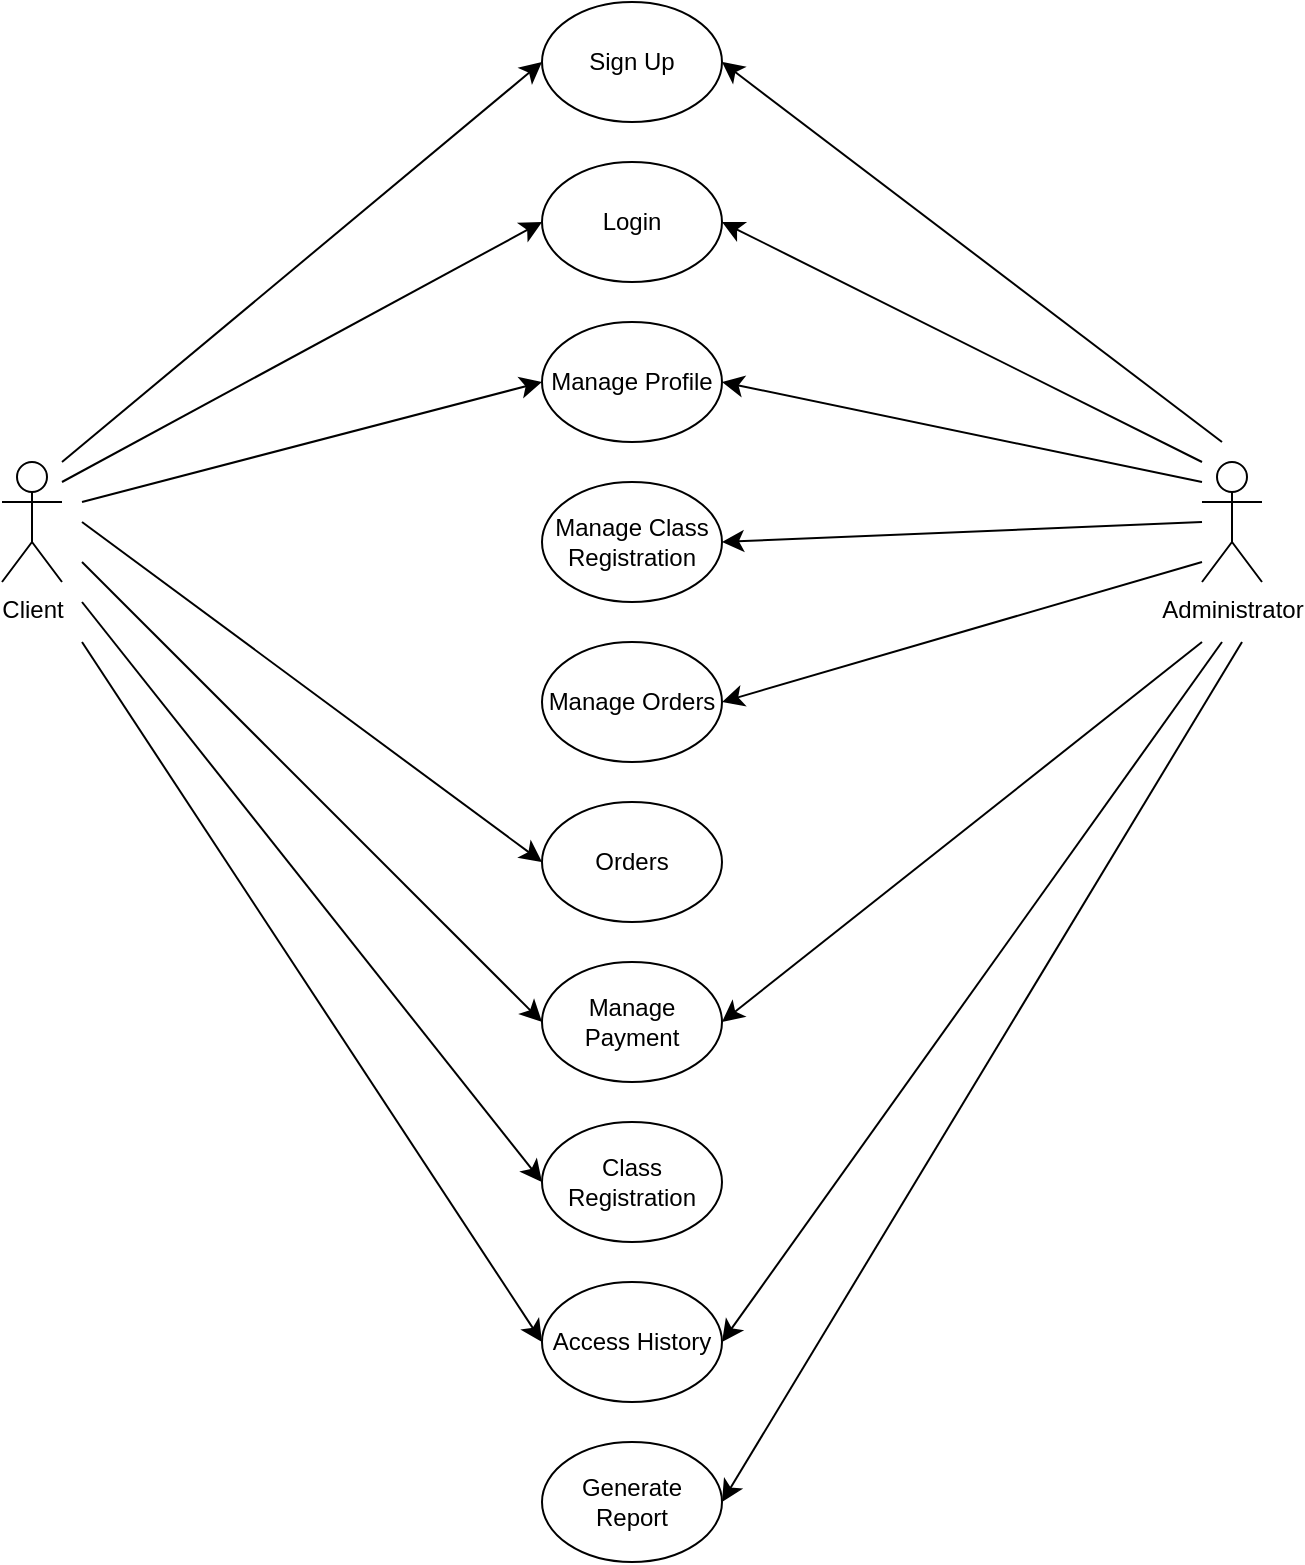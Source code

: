<mxfile version="25.0.3">
  <diagram name="Page-1" id="4Q0C3-sA8KDyXb6D_Klg">
    <mxGraphModel dx="1023" dy="953" grid="1" gridSize="10" guides="1" tooltips="1" connect="1" arrows="1" fold="1" page="1" pageScale="1" pageWidth="850" pageHeight="1100" math="0" shadow="0">
      <root>
        <mxCell id="0" />
        <mxCell id="1" parent="0" />
        <mxCell id="p6e5jBbzX7TUTisnzlLE-1" value="Client" style="shape=umlActor;verticalLabelPosition=bottom;verticalAlign=top;html=1;outlineConnect=0;" parent="1" vertex="1">
          <mxGeometry x="80" y="370" width="30" height="60" as="geometry" />
        </mxCell>
        <mxCell id="p6e5jBbzX7TUTisnzlLE-2" value="Sign Up" style="ellipse;whiteSpace=wrap;html=1;" parent="1" vertex="1">
          <mxGeometry x="350" y="140" width="90" height="60" as="geometry" />
        </mxCell>
        <mxCell id="p6e5jBbzX7TUTisnzlLE-3" value="Login" style="ellipse;whiteSpace=wrap;html=1;" parent="1" vertex="1">
          <mxGeometry x="350" y="220" width="90" height="60" as="geometry" />
        </mxCell>
        <mxCell id="p6e5jBbzX7TUTisnzlLE-4" value="Manage Profile" style="ellipse;whiteSpace=wrap;html=1;" parent="1" vertex="1">
          <mxGeometry x="350" y="300" width="90" height="60" as="geometry" />
        </mxCell>
        <mxCell id="p6e5jBbzX7TUTisnzlLE-5" value="Generate Report" style="ellipse;whiteSpace=wrap;html=1;" parent="1" vertex="1">
          <mxGeometry x="350" y="860" width="90" height="60" as="geometry" />
        </mxCell>
        <mxCell id="p6e5jBbzX7TUTisnzlLE-6" value="Manage Orders" style="ellipse;whiteSpace=wrap;html=1;" parent="1" vertex="1">
          <mxGeometry x="350" y="460" width="90" height="60" as="geometry" />
        </mxCell>
        <mxCell id="p6e5jBbzX7TUTisnzlLE-7" value="Access History" style="ellipse;whiteSpace=wrap;html=1;" parent="1" vertex="1">
          <mxGeometry x="350" y="780" width="90" height="60" as="geometry" />
        </mxCell>
        <mxCell id="p6e5jBbzX7TUTisnzlLE-8" value="Class Registration" style="ellipse;whiteSpace=wrap;html=1;" parent="1" vertex="1">
          <mxGeometry x="350" y="700" width="90" height="60" as="geometry" />
        </mxCell>
        <mxCell id="p6e5jBbzX7TUTisnzlLE-9" value="Manage Class Registration" style="ellipse;whiteSpace=wrap;html=1;" parent="1" vertex="1">
          <mxGeometry x="350" y="380" width="90" height="60" as="geometry" />
        </mxCell>
        <mxCell id="p6e5jBbzX7TUTisnzlLE-10" value="Manage Payment" style="ellipse;whiteSpace=wrap;html=1;" parent="1" vertex="1">
          <mxGeometry x="350" y="620" width="90" height="60" as="geometry" />
        </mxCell>
        <mxCell id="sn5GItiv92hoC93108d0-2" value="Administrator" style="shape=umlActor;verticalLabelPosition=bottom;verticalAlign=top;html=1;outlineConnect=0;" vertex="1" parent="1">
          <mxGeometry x="680" y="370" width="30" height="60" as="geometry" />
        </mxCell>
        <mxCell id="sn5GItiv92hoC93108d0-7" value="" style="endArrow=classic;html=1;rounded=0;fontSize=12;startSize=8;endSize=8;curved=1;entryX=0;entryY=0.5;entryDx=0;entryDy=0;" edge="1" parent="1" target="p6e5jBbzX7TUTisnzlLE-2">
          <mxGeometry width="50" height="50" relative="1" as="geometry">
            <mxPoint x="110" y="370" as="sourcePoint" />
            <mxPoint x="160" y="320" as="targetPoint" />
          </mxGeometry>
        </mxCell>
        <mxCell id="sn5GItiv92hoC93108d0-8" value="" style="endArrow=classic;html=1;rounded=0;fontSize=12;startSize=8;endSize=8;curved=1;entryX=0;entryY=0.5;entryDx=0;entryDy=0;" edge="1" parent="1" target="p6e5jBbzX7TUTisnzlLE-3">
          <mxGeometry width="50" height="50" relative="1" as="geometry">
            <mxPoint x="110" y="380" as="sourcePoint" />
            <mxPoint x="350" y="180" as="targetPoint" />
          </mxGeometry>
        </mxCell>
        <mxCell id="sn5GItiv92hoC93108d0-9" value="" style="endArrow=classic;html=1;rounded=0;fontSize=12;startSize=8;endSize=8;curved=1;entryX=0;entryY=0.5;entryDx=0;entryDy=0;" edge="1" parent="1" target="p6e5jBbzX7TUTisnzlLE-4">
          <mxGeometry width="50" height="50" relative="1" as="geometry">
            <mxPoint x="120" y="390" as="sourcePoint" />
            <mxPoint x="360" y="260" as="targetPoint" />
          </mxGeometry>
        </mxCell>
        <mxCell id="sn5GItiv92hoC93108d0-10" value="" style="endArrow=classic;html=1;rounded=0;fontSize=12;startSize=8;endSize=8;curved=1;entryX=0;entryY=0.5;entryDx=0;entryDy=0;" edge="1" parent="1" target="sn5GItiv92hoC93108d0-11">
          <mxGeometry width="50" height="50" relative="1" as="geometry">
            <mxPoint x="120" y="400" as="sourcePoint" />
            <mxPoint x="360" y="340" as="targetPoint" />
          </mxGeometry>
        </mxCell>
        <mxCell id="sn5GItiv92hoC93108d0-11" value="Orders" style="ellipse;whiteSpace=wrap;html=1;" vertex="1" parent="1">
          <mxGeometry x="350" y="540" width="90" height="60" as="geometry" />
        </mxCell>
        <mxCell id="sn5GItiv92hoC93108d0-12" value="" style="endArrow=classic;html=1;rounded=0;fontSize=12;startSize=8;endSize=8;curved=1;entryX=0;entryY=0.5;entryDx=0;entryDy=0;" edge="1" parent="1" target="p6e5jBbzX7TUTisnzlLE-10">
          <mxGeometry width="50" height="50" relative="1" as="geometry">
            <mxPoint x="120" y="420" as="sourcePoint" />
            <mxPoint x="360" y="580" as="targetPoint" />
          </mxGeometry>
        </mxCell>
        <mxCell id="sn5GItiv92hoC93108d0-13" value="" style="endArrow=classic;html=1;rounded=0;fontSize=12;startSize=8;endSize=8;curved=1;entryX=0;entryY=0.5;entryDx=0;entryDy=0;" edge="1" parent="1" target="p6e5jBbzX7TUTisnzlLE-8">
          <mxGeometry width="50" height="50" relative="1" as="geometry">
            <mxPoint x="120" y="440" as="sourcePoint" />
            <mxPoint x="360" y="660" as="targetPoint" />
          </mxGeometry>
        </mxCell>
        <mxCell id="sn5GItiv92hoC93108d0-14" value="" style="endArrow=classic;html=1;rounded=0;fontSize=12;startSize=8;endSize=8;curved=1;entryX=0;entryY=0.5;entryDx=0;entryDy=0;" edge="1" parent="1" target="p6e5jBbzX7TUTisnzlLE-7">
          <mxGeometry width="50" height="50" relative="1" as="geometry">
            <mxPoint x="120" y="460" as="sourcePoint" />
            <mxPoint x="360" y="740" as="targetPoint" />
          </mxGeometry>
        </mxCell>
        <mxCell id="sn5GItiv92hoC93108d0-15" value="" style="endArrow=classic;html=1;rounded=0;fontSize=12;startSize=8;endSize=8;curved=1;entryX=1;entryY=0.5;entryDx=0;entryDy=0;" edge="1" parent="1" target="p6e5jBbzX7TUTisnzlLE-2">
          <mxGeometry width="50" height="50" relative="1" as="geometry">
            <mxPoint x="690" y="360" as="sourcePoint" />
            <mxPoint x="910" y="310" as="targetPoint" />
          </mxGeometry>
        </mxCell>
        <mxCell id="sn5GItiv92hoC93108d0-16" value="" style="endArrow=classic;html=1;rounded=0;fontSize=12;startSize=8;endSize=8;curved=1;entryX=1;entryY=0.5;entryDx=0;entryDy=0;" edge="1" parent="1" target="p6e5jBbzX7TUTisnzlLE-3">
          <mxGeometry width="50" height="50" relative="1" as="geometry">
            <mxPoint x="680" y="370" as="sourcePoint" />
            <mxPoint x="450" y="180" as="targetPoint" />
          </mxGeometry>
        </mxCell>
        <mxCell id="sn5GItiv92hoC93108d0-17" value="" style="endArrow=classic;html=1;rounded=0;fontSize=12;startSize=8;endSize=8;curved=1;entryX=1;entryY=0.5;entryDx=0;entryDy=0;" edge="1" parent="1" target="p6e5jBbzX7TUTisnzlLE-4">
          <mxGeometry width="50" height="50" relative="1" as="geometry">
            <mxPoint x="680" y="380" as="sourcePoint" />
            <mxPoint x="450" y="260" as="targetPoint" />
          </mxGeometry>
        </mxCell>
        <mxCell id="sn5GItiv92hoC93108d0-19" value="" style="endArrow=classic;html=1;rounded=0;fontSize=12;startSize=8;endSize=8;curved=1;entryX=1;entryY=0.5;entryDx=0;entryDy=0;" edge="1" parent="1" target="p6e5jBbzX7TUTisnzlLE-9">
          <mxGeometry width="50" height="50" relative="1" as="geometry">
            <mxPoint x="680" y="400" as="sourcePoint" />
            <mxPoint x="450" y="340" as="targetPoint" />
          </mxGeometry>
        </mxCell>
        <mxCell id="sn5GItiv92hoC93108d0-20" value="" style="endArrow=classic;html=1;rounded=0;fontSize=12;startSize=8;endSize=8;curved=1;entryX=1;entryY=0.5;entryDx=0;entryDy=0;" edge="1" parent="1" target="p6e5jBbzX7TUTisnzlLE-6">
          <mxGeometry width="50" height="50" relative="1" as="geometry">
            <mxPoint x="680" y="420" as="sourcePoint" />
            <mxPoint x="450" y="420" as="targetPoint" />
          </mxGeometry>
        </mxCell>
        <mxCell id="sn5GItiv92hoC93108d0-21" value="" style="endArrow=classic;html=1;rounded=0;fontSize=12;startSize=8;endSize=8;curved=1;entryX=1;entryY=0.5;entryDx=0;entryDy=0;" edge="1" parent="1" target="p6e5jBbzX7TUTisnzlLE-10">
          <mxGeometry width="50" height="50" relative="1" as="geometry">
            <mxPoint x="680" y="460" as="sourcePoint" />
            <mxPoint x="450" y="500" as="targetPoint" />
          </mxGeometry>
        </mxCell>
        <mxCell id="sn5GItiv92hoC93108d0-22" value="" style="endArrow=classic;html=1;rounded=0;fontSize=12;startSize=8;endSize=8;curved=1;entryX=1;entryY=0.5;entryDx=0;entryDy=0;" edge="1" parent="1" target="p6e5jBbzX7TUTisnzlLE-7">
          <mxGeometry width="50" height="50" relative="1" as="geometry">
            <mxPoint x="690" y="460" as="sourcePoint" />
            <mxPoint x="450" y="660" as="targetPoint" />
          </mxGeometry>
        </mxCell>
        <mxCell id="sn5GItiv92hoC93108d0-23" value="" style="endArrow=classic;html=1;rounded=0;fontSize=12;startSize=8;endSize=8;curved=1;entryX=1;entryY=0.5;entryDx=0;entryDy=0;" edge="1" parent="1" target="p6e5jBbzX7TUTisnzlLE-5">
          <mxGeometry width="50" height="50" relative="1" as="geometry">
            <mxPoint x="700" y="460" as="sourcePoint" />
            <mxPoint x="450" y="820" as="targetPoint" />
          </mxGeometry>
        </mxCell>
      </root>
    </mxGraphModel>
  </diagram>
</mxfile>
